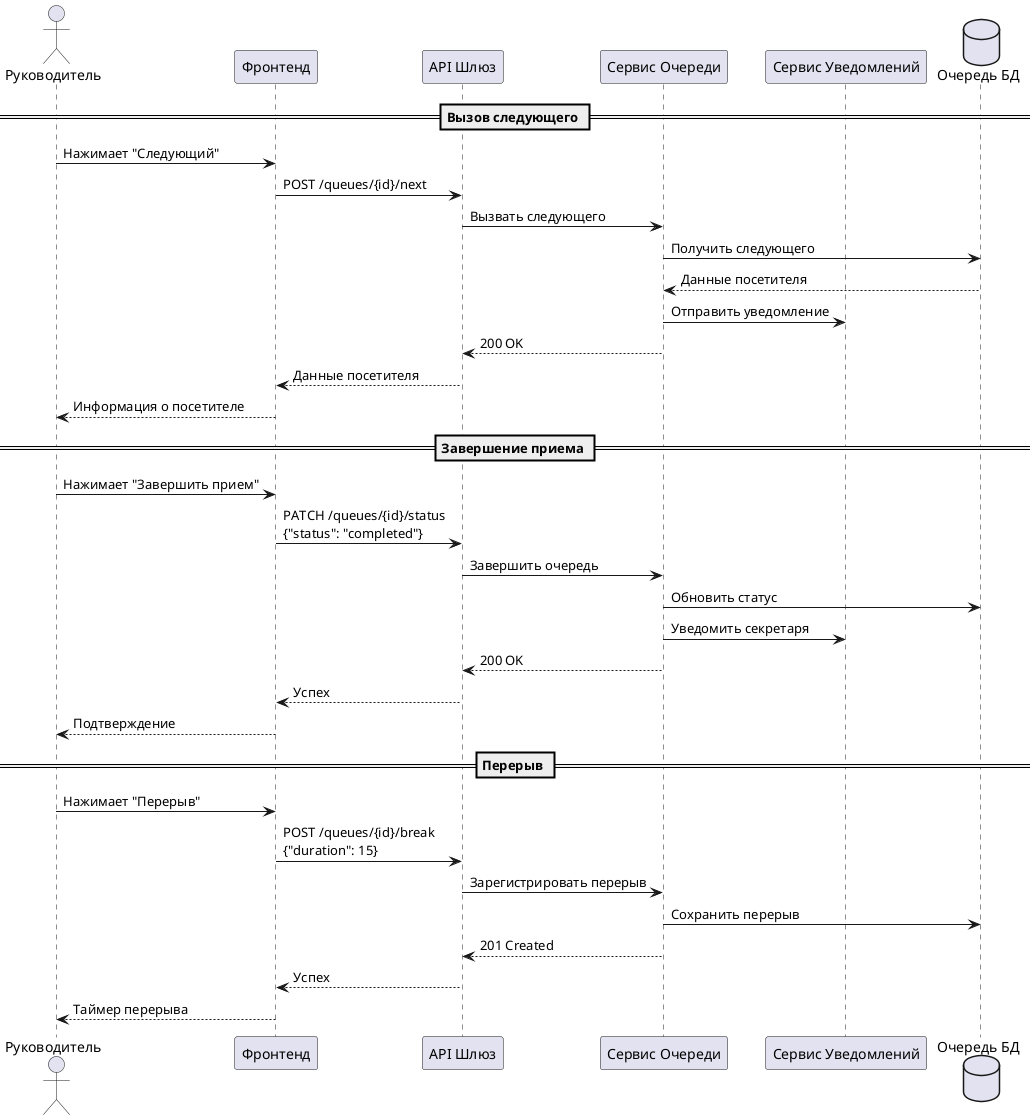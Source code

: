 @startuml ManageOwnQueueDuringReception 
actor Руководитель
participant "Фронтенд" as FE
participant "API Шлюз" as API
participant "Сервис Очереди" as Queue
participant "Сервис Уведомлений" as Notify
database "Очередь БД" as QDB

== Вызов следующего ==
Руководитель -> FE: Нажимает "Следующий"
FE -> API: POST /queues/{id}/next
API -> Queue: Вызвать следующего
Queue -> QDB: Получить следующего
QDB --> Queue: Данные посетителя
Queue -> Notify: Отправить уведомление
Queue --> API: 200 OK
API --> FE: Данные посетителя
FE --> Руководитель: Информация о посетителе

== Завершение приема ==
Руководитель -> FE: Нажимает "Завершить прием"
FE -> API: PATCH /queues/{id}/status\n{"status": "completed"}
API -> Queue: Завершить очередь
Queue -> QDB: Обновить статус
Queue -> Notify: Уведомить секретаря
Queue --> API: 200 OK
API --> FE: Успех
FE --> Руководитель: Подтверждение

== Перерыв ==
Руководитель -> FE: Нажимает "Перерыв"
FE -> API: POST /queues/{id}/break\n{"duration": 15}
API -> Queue: Зарегистрировать перерыв
Queue -> QDB: Сохранить перерыв
Queue --> API: 201 Created
API --> FE: Успех
FE --> Руководитель: Таймер перерыва
@enduml